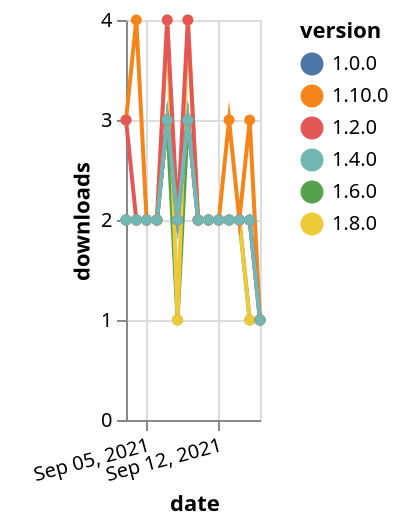 {"$schema": "https://vega.github.io/schema/vega-lite/v5.json", "description": "A simple bar chart with embedded data.", "data": {"values": [{"date": "2021-09-03", "total": 990, "delta": 2, "version": "1.6.0"}, {"date": "2021-09-04", "total": 992, "delta": 2, "version": "1.6.0"}, {"date": "2021-09-05", "total": 994, "delta": 2, "version": "1.6.0"}, {"date": "2021-09-06", "total": 996, "delta": 2, "version": "1.6.0"}, {"date": "2021-09-07", "total": 999, "delta": 3, "version": "1.6.0"}, {"date": "2021-09-08", "total": 1000, "delta": 1, "version": "1.6.0"}, {"date": "2021-09-09", "total": 1003, "delta": 3, "version": "1.6.0"}, {"date": "2021-09-10", "total": 1005, "delta": 2, "version": "1.6.0"}, {"date": "2021-09-11", "total": 1007, "delta": 2, "version": "1.6.0"}, {"date": "2021-09-12", "total": 1009, "delta": 2, "version": "1.6.0"}, {"date": "2021-09-13", "total": 1011, "delta": 2, "version": "1.6.0"}, {"date": "2021-09-14", "total": 1013, "delta": 2, "version": "1.6.0"}, {"date": "2021-09-15", "total": 1014, "delta": 1, "version": "1.6.0"}, {"date": "2021-09-16", "total": 1015, "delta": 1, "version": "1.6.0"}, {"date": "2021-09-03", "total": 682, "delta": 2, "version": "1.8.0"}, {"date": "2021-09-04", "total": 684, "delta": 2, "version": "1.8.0"}, {"date": "2021-09-05", "total": 686, "delta": 2, "version": "1.8.0"}, {"date": "2021-09-06", "total": 688, "delta": 2, "version": "1.8.0"}, {"date": "2021-09-07", "total": 692, "delta": 4, "version": "1.8.0"}, {"date": "2021-09-08", "total": 693, "delta": 1, "version": "1.8.0"}, {"date": "2021-09-09", "total": 697, "delta": 4, "version": "1.8.0"}, {"date": "2021-09-10", "total": 699, "delta": 2, "version": "1.8.0"}, {"date": "2021-09-11", "total": 701, "delta": 2, "version": "1.8.0"}, {"date": "2021-09-12", "total": 703, "delta": 2, "version": "1.8.0"}, {"date": "2021-09-13", "total": 705, "delta": 2, "version": "1.8.0"}, {"date": "2021-09-14", "total": 707, "delta": 2, "version": "1.8.0"}, {"date": "2021-09-15", "total": 708, "delta": 1, "version": "1.8.0"}, {"date": "2021-09-16", "total": 709, "delta": 1, "version": "1.8.0"}, {"date": "2021-09-03", "total": 216, "delta": 3, "version": "1.10.0"}, {"date": "2021-09-04", "total": 220, "delta": 4, "version": "1.10.0"}, {"date": "2021-09-05", "total": 222, "delta": 2, "version": "1.10.0"}, {"date": "2021-09-06", "total": 224, "delta": 2, "version": "1.10.0"}, {"date": "2021-09-07", "total": 227, "delta": 3, "version": "1.10.0"}, {"date": "2021-09-08", "total": 229, "delta": 2, "version": "1.10.0"}, {"date": "2021-09-09", "total": 232, "delta": 3, "version": "1.10.0"}, {"date": "2021-09-10", "total": 234, "delta": 2, "version": "1.10.0"}, {"date": "2021-09-11", "total": 236, "delta": 2, "version": "1.10.0"}, {"date": "2021-09-12", "total": 238, "delta": 2, "version": "1.10.0"}, {"date": "2021-09-13", "total": 241, "delta": 3, "version": "1.10.0"}, {"date": "2021-09-14", "total": 243, "delta": 2, "version": "1.10.0"}, {"date": "2021-09-15", "total": 246, "delta": 3, "version": "1.10.0"}, {"date": "2021-09-16", "total": 247, "delta": 1, "version": "1.10.0"}, {"date": "2021-09-03", "total": 2045, "delta": 2, "version": "1.0.0"}, {"date": "2021-09-04", "total": 2047, "delta": 2, "version": "1.0.0"}, {"date": "2021-09-05", "total": 2049, "delta": 2, "version": "1.0.0"}, {"date": "2021-09-06", "total": 2051, "delta": 2, "version": "1.0.0"}, {"date": "2021-09-07", "total": 2054, "delta": 3, "version": "1.0.0"}, {"date": "2021-09-08", "total": 2056, "delta": 2, "version": "1.0.0"}, {"date": "2021-09-09", "total": 2059, "delta": 3, "version": "1.0.0"}, {"date": "2021-09-10", "total": 2061, "delta": 2, "version": "1.0.0"}, {"date": "2021-09-11", "total": 2063, "delta": 2, "version": "1.0.0"}, {"date": "2021-09-12", "total": 2065, "delta": 2, "version": "1.0.0"}, {"date": "2021-09-13", "total": 2067, "delta": 2, "version": "1.0.0"}, {"date": "2021-09-14", "total": 2069, "delta": 2, "version": "1.0.0"}, {"date": "2021-09-15", "total": 2071, "delta": 2, "version": "1.0.0"}, {"date": "2021-09-16", "total": 2072, "delta": 1, "version": "1.0.0"}, {"date": "2021-09-03", "total": 1960, "delta": 3, "version": "1.2.0"}, {"date": "2021-09-04", "total": 1962, "delta": 2, "version": "1.2.0"}, {"date": "2021-09-05", "total": 1964, "delta": 2, "version": "1.2.0"}, {"date": "2021-09-06", "total": 1966, "delta": 2, "version": "1.2.0"}, {"date": "2021-09-07", "total": 1970, "delta": 4, "version": "1.2.0"}, {"date": "2021-09-08", "total": 1972, "delta": 2, "version": "1.2.0"}, {"date": "2021-09-09", "total": 1976, "delta": 4, "version": "1.2.0"}, {"date": "2021-09-10", "total": 1978, "delta": 2, "version": "1.2.0"}, {"date": "2021-09-11", "total": 1980, "delta": 2, "version": "1.2.0"}, {"date": "2021-09-12", "total": 1982, "delta": 2, "version": "1.2.0"}, {"date": "2021-09-13", "total": 1984, "delta": 2, "version": "1.2.0"}, {"date": "2021-09-14", "total": 1986, "delta": 2, "version": "1.2.0"}, {"date": "2021-09-15", "total": 1988, "delta": 2, "version": "1.2.0"}, {"date": "2021-09-16", "total": 1989, "delta": 1, "version": "1.2.0"}, {"date": "2021-09-03", "total": 1457, "delta": 2, "version": "1.4.0"}, {"date": "2021-09-04", "total": 1459, "delta": 2, "version": "1.4.0"}, {"date": "2021-09-05", "total": 1461, "delta": 2, "version": "1.4.0"}, {"date": "2021-09-06", "total": 1463, "delta": 2, "version": "1.4.0"}, {"date": "2021-09-07", "total": 1466, "delta": 3, "version": "1.4.0"}, {"date": "2021-09-08", "total": 1468, "delta": 2, "version": "1.4.0"}, {"date": "2021-09-09", "total": 1471, "delta": 3, "version": "1.4.0"}, {"date": "2021-09-10", "total": 1473, "delta": 2, "version": "1.4.0"}, {"date": "2021-09-11", "total": 1475, "delta": 2, "version": "1.4.0"}, {"date": "2021-09-12", "total": 1477, "delta": 2, "version": "1.4.0"}, {"date": "2021-09-13", "total": 1479, "delta": 2, "version": "1.4.0"}, {"date": "2021-09-14", "total": 1481, "delta": 2, "version": "1.4.0"}, {"date": "2021-09-15", "total": 1483, "delta": 2, "version": "1.4.0"}, {"date": "2021-09-16", "total": 1484, "delta": 1, "version": "1.4.0"}]}, "width": "container", "mark": {"type": "line", "point": {"filled": true}}, "encoding": {"x": {"field": "date", "type": "temporal", "timeUnit": "yearmonthdate", "title": "date", "axis": {"labelAngle": -15}}, "y": {"field": "delta", "type": "quantitative", "title": "downloads"}, "color": {"field": "version", "type": "nominal"}, "tooltip": {"field": "delta"}}}